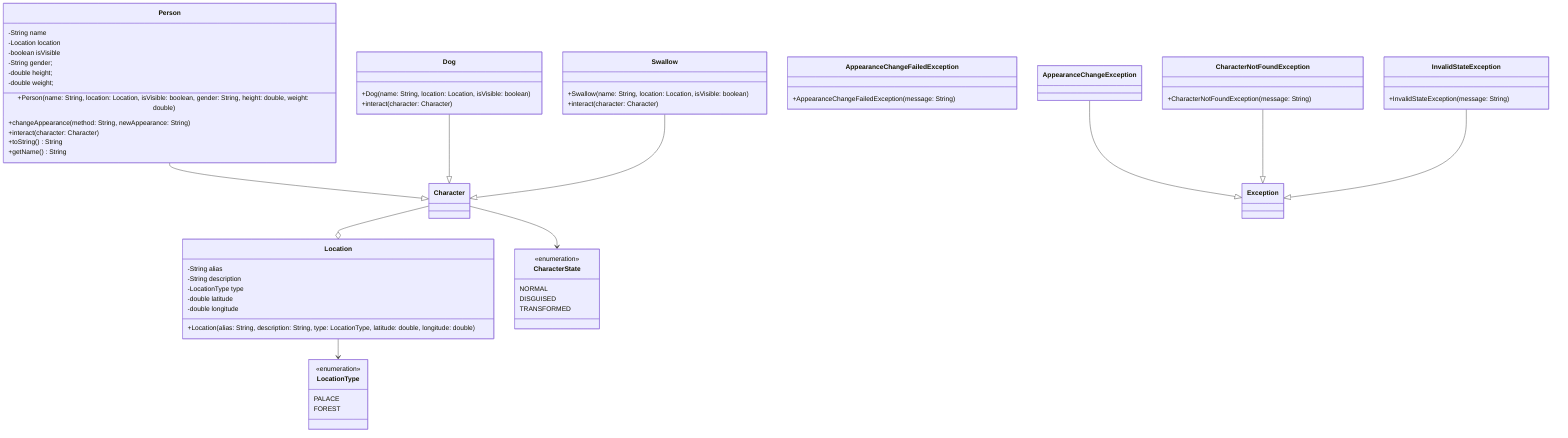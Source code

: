 classDiagram
    class Location {
        -String alias
        -String description
        -LocationType type
        -double latitude
        -double longitude
        +Location(alias: String, description: String, type: LocationType, latitude: double, longitude: double)
    }

    class Person {
        -String name
        -Location location
        -boolean isVisible 
        -String gender;
	    -double height;
	    -double weight;
        +Person(name: String, location: Location, isVisible: boolean, gender: String, height: double, weight: double)
        +changeAppearance(method: String, newAppearance: String)
        +interact(character: Character)
        +toString() String
        +getName() String
    }

    class Dog {
        +Dog(name: String, location: Location, isVisible: boolean)
        +interact(character: Character)
    }

    class Swallow {
        +Swallow(name: String, location: Location, isVisible: boolean)
        +interact(character: Character)
    }

    class CharacterState {
        <<enumeration>>
        NORMAL
        DISGUISED
        TRANSFORMED
    }

    class LocationType {
        <<enumeration>>
        PALACE
        FOREST
    }

    class AppearanceChangeFailedException {
        +AppearanceChangeFailedException(message: String)
    }

    class CharacterNotFoundException {
        +CharacterNotFoundException(message: String)
    }

    class InvalidStateException {
        +InvalidStateException(message: String)
    }

    Person --|> Character
    Dog --|> Character
    Swallow --|> Character
    Character --o Location
    Character --> CharacterState
    Location --> LocationType
    AppearanceChangeException --|> Exception
    CharacterNotFoundException --|> Exception
    InvalidStateException --|> Exception